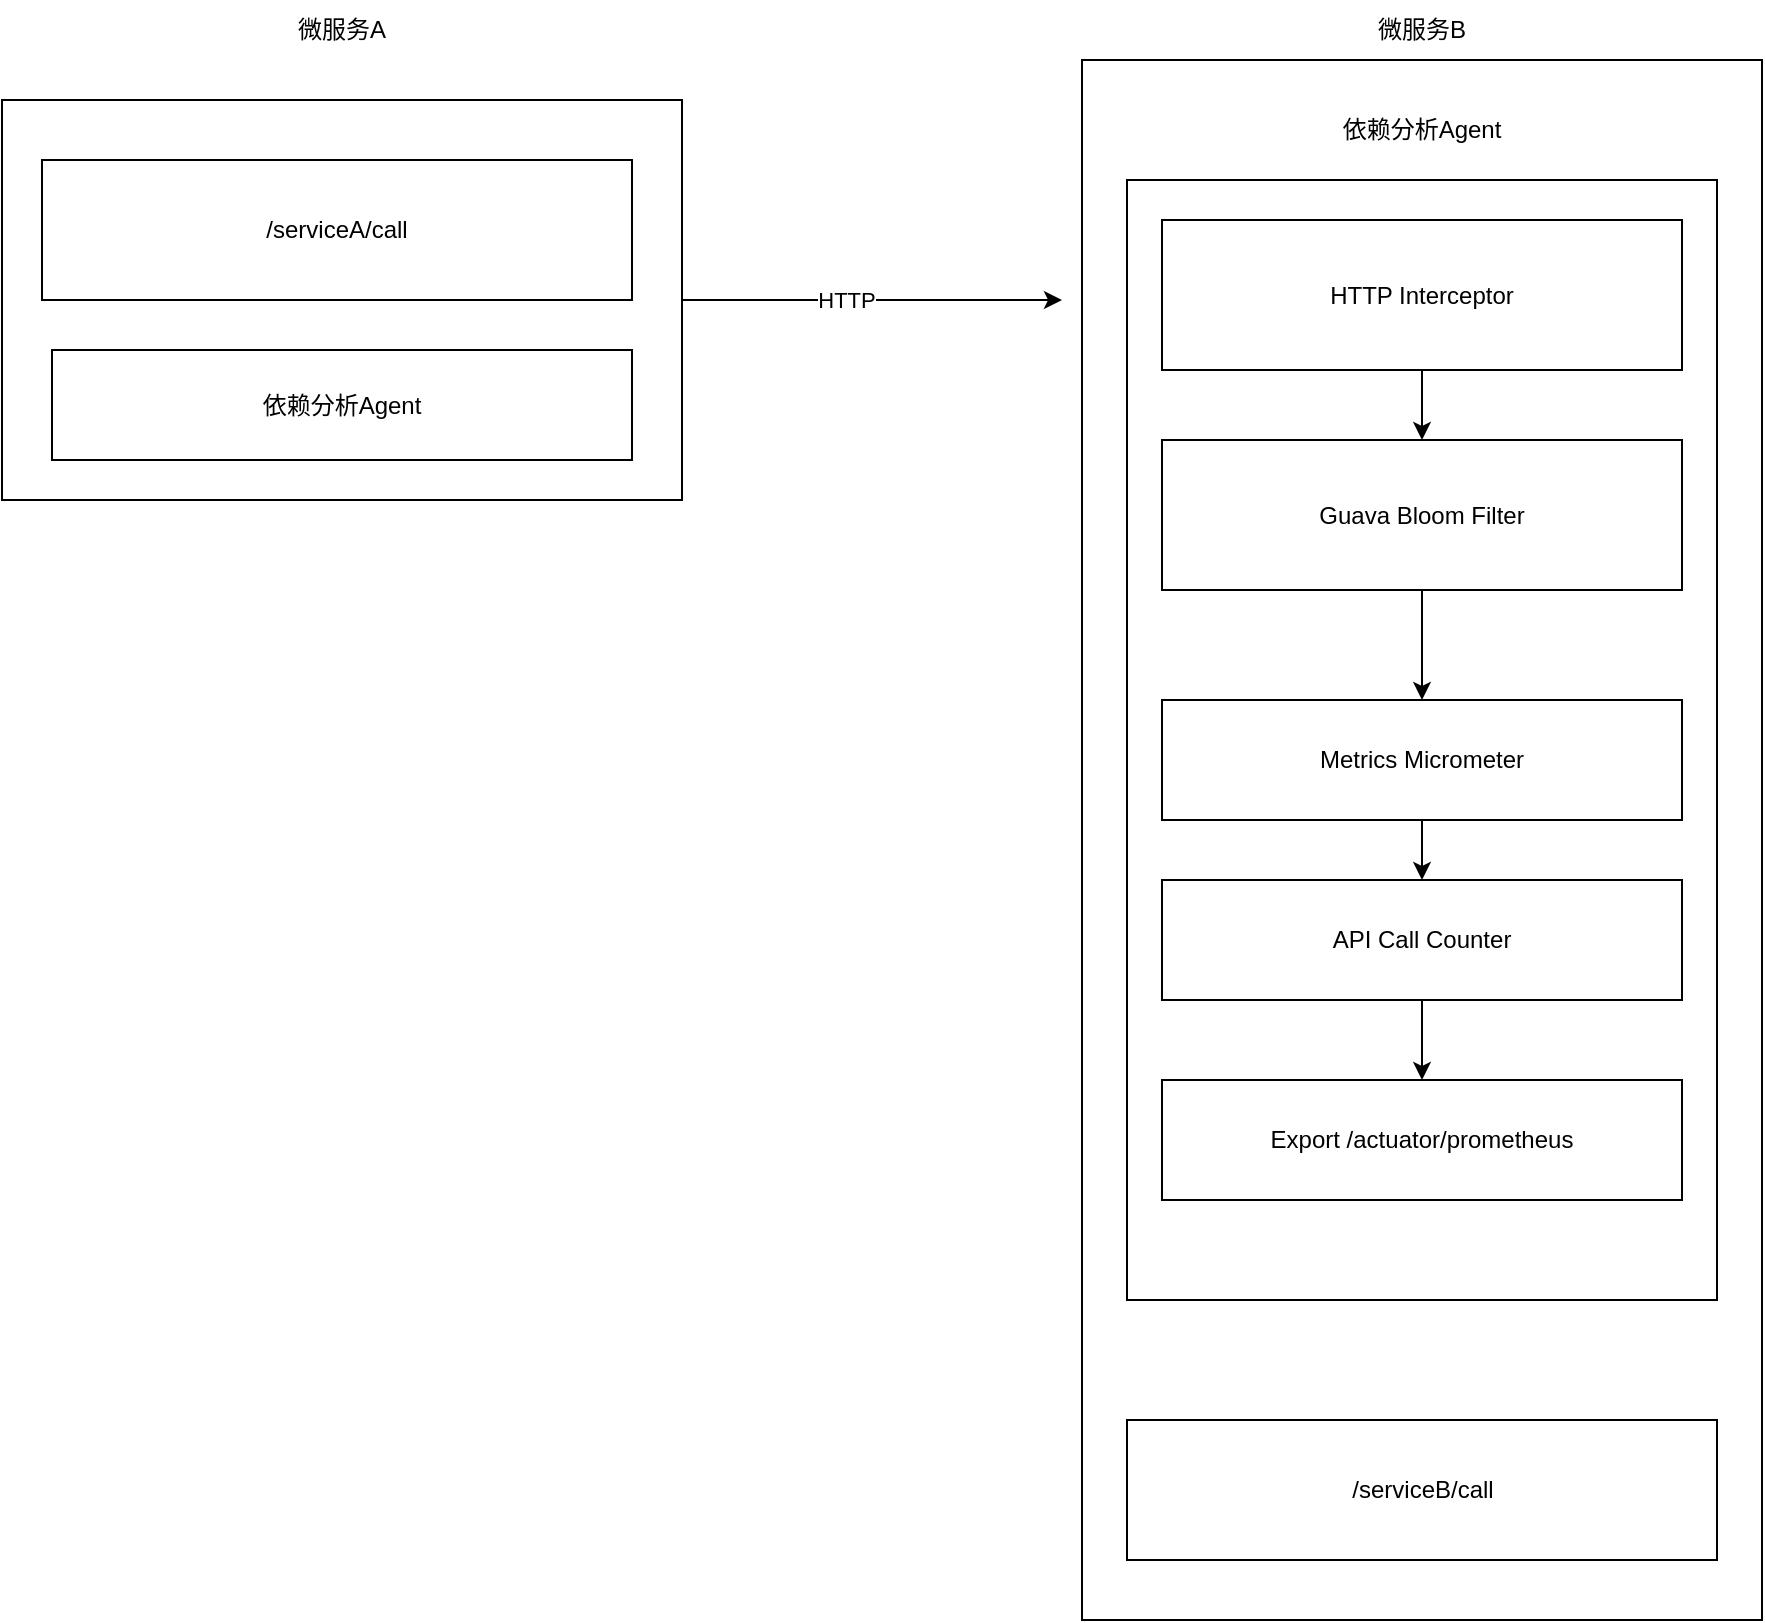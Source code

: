<mxfile version="24.1.0" type="github">
  <diagram name="Page-1" id="rEw1VWWM6GmjRrUUN5AP">
    <mxGraphModel dx="2314" dy="1121" grid="1" gridSize="10" guides="1" tooltips="1" connect="1" arrows="1" fold="1" page="1" pageScale="1" pageWidth="827" pageHeight="1169" math="0" shadow="0">
      <root>
        <mxCell id="0" />
        <mxCell id="1" parent="0" />
        <mxCell id="BBldQFb6U_NgVqgMDZbm-8" style="edgeStyle=orthogonalEdgeStyle;rounded=0;orthogonalLoop=1;jettySize=auto;html=1;" edge="1" parent="1" source="BBldQFb6U_NgVqgMDZbm-1">
          <mxGeometry relative="1" as="geometry">
            <mxPoint x="630" y="560" as="targetPoint" />
          </mxGeometry>
        </mxCell>
        <mxCell id="BBldQFb6U_NgVqgMDZbm-11" value="HTTP" style="edgeLabel;html=1;align=center;verticalAlign=middle;resizable=0;points=[];" vertex="1" connectable="0" parent="BBldQFb6U_NgVqgMDZbm-8">
          <mxGeometry x="-0.155" relative="1" as="geometry">
            <mxPoint x="1" as="offset" />
          </mxGeometry>
        </mxCell>
        <mxCell id="BBldQFb6U_NgVqgMDZbm-1" value="" style="rounded=0;whiteSpace=wrap;html=1;" vertex="1" parent="1">
          <mxGeometry x="100" y="460" width="340" height="200" as="geometry" />
        </mxCell>
        <mxCell id="BBldQFb6U_NgVqgMDZbm-3" value="微服务A" style="text;html=1;align=center;verticalAlign=middle;whiteSpace=wrap;rounded=0;" vertex="1" parent="1">
          <mxGeometry x="240" y="410" width="60" height="30" as="geometry" />
        </mxCell>
        <mxCell id="BBldQFb6U_NgVqgMDZbm-4" value="依赖分析Agent" style="rounded=0;whiteSpace=wrap;html=1;" vertex="1" parent="1">
          <mxGeometry x="125" y="585" width="290" height="55" as="geometry" />
        </mxCell>
        <mxCell id="BBldQFb6U_NgVqgMDZbm-5" value="" style="rounded=0;whiteSpace=wrap;html=1;" vertex="1" parent="1">
          <mxGeometry x="640" y="440" width="340" height="780" as="geometry" />
        </mxCell>
        <mxCell id="BBldQFb6U_NgVqgMDZbm-6" value="微服务B" style="text;html=1;align=center;verticalAlign=middle;whiteSpace=wrap;rounded=0;" vertex="1" parent="1">
          <mxGeometry x="780" y="410" width="60" height="30" as="geometry" />
        </mxCell>
        <mxCell id="BBldQFb6U_NgVqgMDZbm-7" value="" style="rounded=0;whiteSpace=wrap;html=1;" vertex="1" parent="1">
          <mxGeometry x="662.5" y="500" width="295" height="560" as="geometry" />
        </mxCell>
        <mxCell id="BBldQFb6U_NgVqgMDZbm-10" value="/serviceB/call" style="rounded=0;whiteSpace=wrap;html=1;" vertex="1" parent="1">
          <mxGeometry x="662.5" y="1120" width="295" height="70" as="geometry" />
        </mxCell>
        <mxCell id="BBldQFb6U_NgVqgMDZbm-12" value="/serviceA/call" style="rounded=0;whiteSpace=wrap;html=1;" vertex="1" parent="1">
          <mxGeometry x="120" y="490" width="295" height="70" as="geometry" />
        </mxCell>
        <mxCell id="BBldQFb6U_NgVqgMDZbm-13" value="依赖分析Agent" style="text;html=1;align=center;verticalAlign=middle;whiteSpace=wrap;rounded=0;" vertex="1" parent="1">
          <mxGeometry x="750" y="460" width="120" height="30" as="geometry" />
        </mxCell>
        <mxCell id="BBldQFb6U_NgVqgMDZbm-20" value="" style="edgeStyle=orthogonalEdgeStyle;rounded=0;orthogonalLoop=1;jettySize=auto;html=1;" edge="1" parent="1" source="BBldQFb6U_NgVqgMDZbm-14" target="BBldQFb6U_NgVqgMDZbm-19">
          <mxGeometry relative="1" as="geometry" />
        </mxCell>
        <mxCell id="BBldQFb6U_NgVqgMDZbm-14" value="Guava Bloom Filter" style="rounded=0;whiteSpace=wrap;html=1;" vertex="1" parent="1">
          <mxGeometry x="680" y="630" width="260" height="75" as="geometry" />
        </mxCell>
        <mxCell id="BBldQFb6U_NgVqgMDZbm-16" value="" style="edgeStyle=orthogonalEdgeStyle;rounded=0;orthogonalLoop=1;jettySize=auto;html=1;" edge="1" parent="1" source="BBldQFb6U_NgVqgMDZbm-15" target="BBldQFb6U_NgVqgMDZbm-14">
          <mxGeometry relative="1" as="geometry" />
        </mxCell>
        <mxCell id="BBldQFb6U_NgVqgMDZbm-15" value="HTTP Interceptor" style="rounded=0;whiteSpace=wrap;html=1;" vertex="1" parent="1">
          <mxGeometry x="680" y="520" width="260" height="75" as="geometry" />
        </mxCell>
        <mxCell id="BBldQFb6U_NgVqgMDZbm-22" value="" style="edgeStyle=orthogonalEdgeStyle;rounded=0;orthogonalLoop=1;jettySize=auto;html=1;" edge="1" parent="1" source="BBldQFb6U_NgVqgMDZbm-19" target="BBldQFb6U_NgVqgMDZbm-21">
          <mxGeometry relative="1" as="geometry" />
        </mxCell>
        <mxCell id="BBldQFb6U_NgVqgMDZbm-19" value="Metrics&amp;nbsp;Micrometer" style="rounded=0;whiteSpace=wrap;html=1;" vertex="1" parent="1">
          <mxGeometry x="680" y="760" width="260" height="60" as="geometry" />
        </mxCell>
        <mxCell id="BBldQFb6U_NgVqgMDZbm-24" value="" style="edgeStyle=orthogonalEdgeStyle;rounded=0;orthogonalLoop=1;jettySize=auto;html=1;" edge="1" parent="1" source="BBldQFb6U_NgVqgMDZbm-21" target="BBldQFb6U_NgVqgMDZbm-23">
          <mxGeometry relative="1" as="geometry" />
        </mxCell>
        <mxCell id="BBldQFb6U_NgVqgMDZbm-21" value="API Call Counter" style="rounded=0;whiteSpace=wrap;html=1;" vertex="1" parent="1">
          <mxGeometry x="680" y="850" width="260" height="60" as="geometry" />
        </mxCell>
        <mxCell id="BBldQFb6U_NgVqgMDZbm-23" value="Export /actuator/prometheus" style="rounded=0;whiteSpace=wrap;html=1;" vertex="1" parent="1">
          <mxGeometry x="680" y="950" width="260" height="60" as="geometry" />
        </mxCell>
      </root>
    </mxGraphModel>
  </diagram>
</mxfile>
